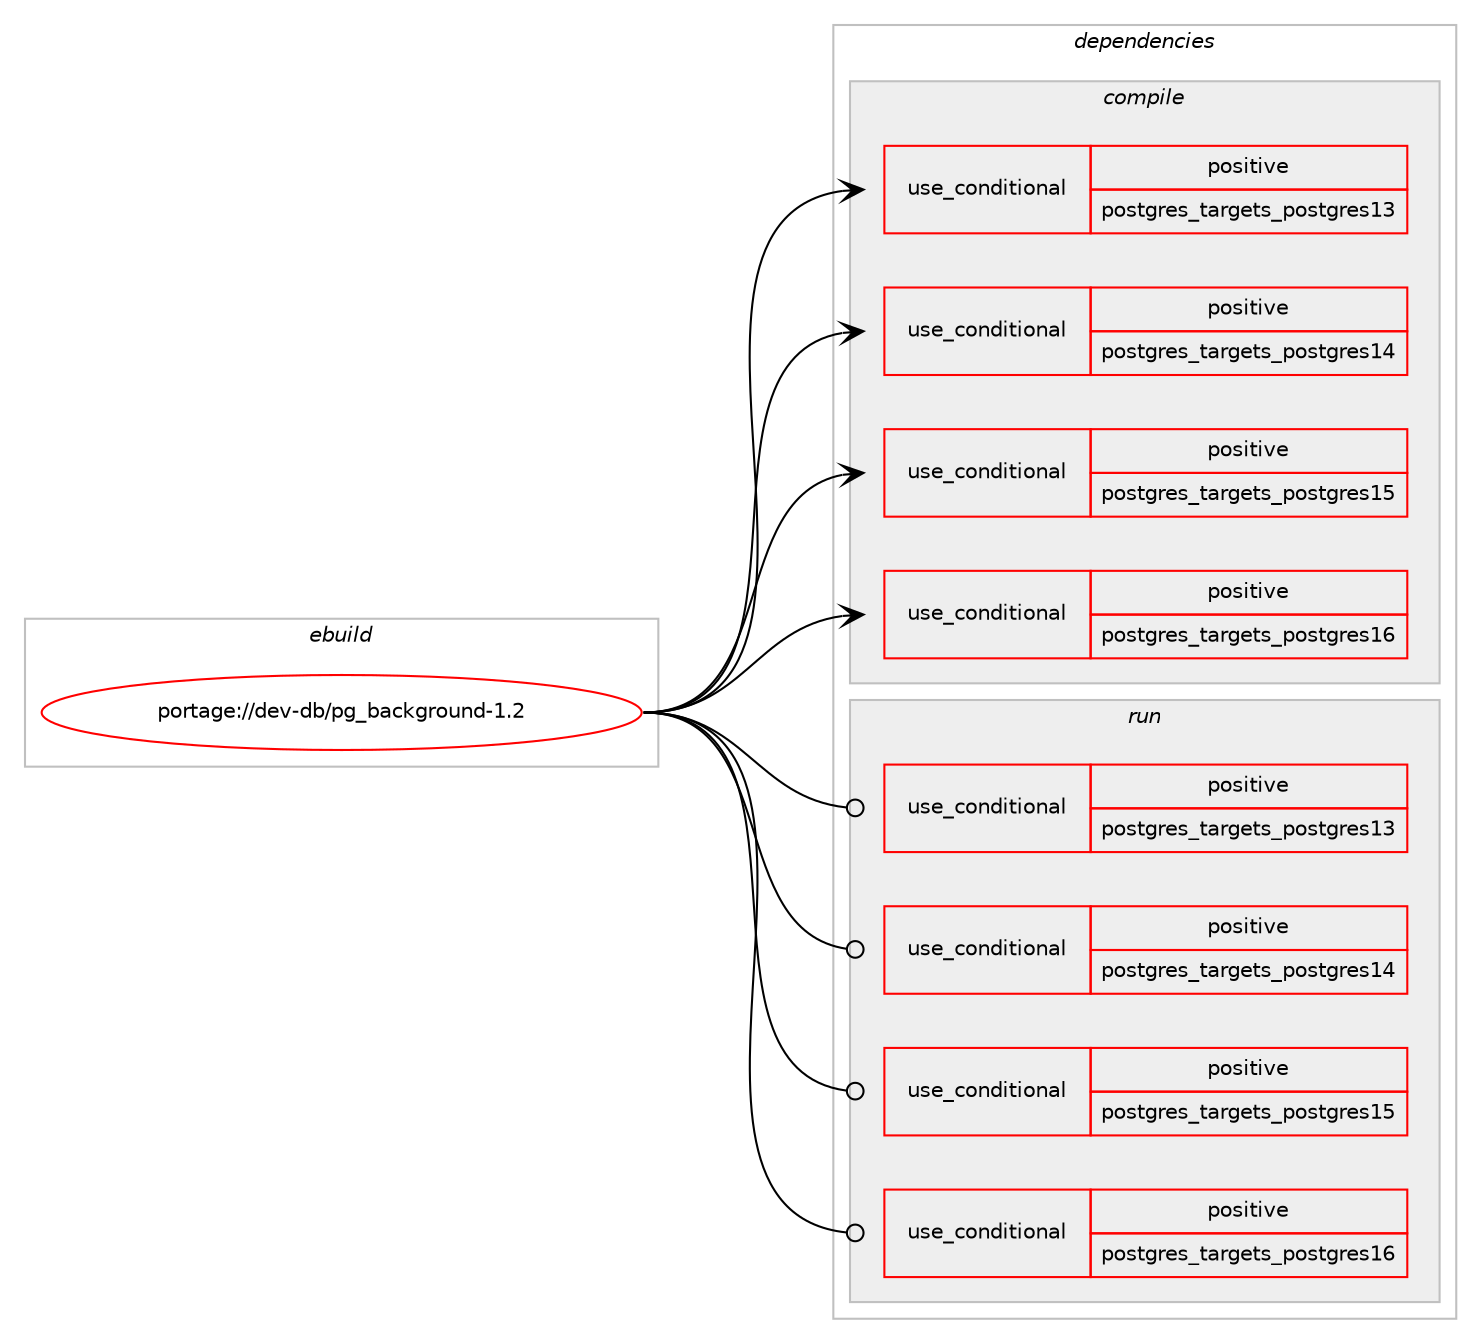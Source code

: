 digraph prolog {

# *************
# Graph options
# *************

newrank=true;
concentrate=true;
compound=true;
graph [rankdir=LR,fontname=Helvetica,fontsize=10,ranksep=1.5];#, ranksep=2.5, nodesep=0.2];
edge  [arrowhead=vee];
node  [fontname=Helvetica,fontsize=10];

# **********
# The ebuild
# **********

subgraph cluster_leftcol {
color=gray;
rank=same;
label=<<i>ebuild</i>>;
id [label="portage://dev-db/pg_background-1.2", color=red, width=4, href="../dev-db/pg_background-1.2.svg"];
}

# ****************
# The dependencies
# ****************

subgraph cluster_midcol {
color=gray;
label=<<i>dependencies</i>>;
subgraph cluster_compile {
fillcolor="#eeeeee";
style=filled;
label=<<i>compile</i>>;
subgraph cond17427 {
dependency31169 [label=<<TABLE BORDER="0" CELLBORDER="1" CELLSPACING="0" CELLPADDING="4"><TR><TD ROWSPAN="3" CELLPADDING="10">use_conditional</TD></TR><TR><TD>positive</TD></TR><TR><TD>postgres_targets_postgres13</TD></TR></TABLE>>, shape=none, color=red];
# *** BEGIN UNKNOWN DEPENDENCY TYPE (TODO) ***
# dependency31169 -> package_dependency(portage://dev-db/pg_background-1.2,install,no,dev-db,postgresql,none,[,,],[slot(13),equal],[])
# *** END UNKNOWN DEPENDENCY TYPE (TODO) ***

}
id:e -> dependency31169:w [weight=20,style="solid",arrowhead="vee"];
subgraph cond17428 {
dependency31170 [label=<<TABLE BORDER="0" CELLBORDER="1" CELLSPACING="0" CELLPADDING="4"><TR><TD ROWSPAN="3" CELLPADDING="10">use_conditional</TD></TR><TR><TD>positive</TD></TR><TR><TD>postgres_targets_postgres14</TD></TR></TABLE>>, shape=none, color=red];
# *** BEGIN UNKNOWN DEPENDENCY TYPE (TODO) ***
# dependency31170 -> package_dependency(portage://dev-db/pg_background-1.2,install,no,dev-db,postgresql,none,[,,],[slot(14),equal],[])
# *** END UNKNOWN DEPENDENCY TYPE (TODO) ***

}
id:e -> dependency31170:w [weight=20,style="solid",arrowhead="vee"];
subgraph cond17429 {
dependency31171 [label=<<TABLE BORDER="0" CELLBORDER="1" CELLSPACING="0" CELLPADDING="4"><TR><TD ROWSPAN="3" CELLPADDING="10">use_conditional</TD></TR><TR><TD>positive</TD></TR><TR><TD>postgres_targets_postgres15</TD></TR></TABLE>>, shape=none, color=red];
# *** BEGIN UNKNOWN DEPENDENCY TYPE (TODO) ***
# dependency31171 -> package_dependency(portage://dev-db/pg_background-1.2,install,no,dev-db,postgresql,none,[,,],[slot(15),equal],[])
# *** END UNKNOWN DEPENDENCY TYPE (TODO) ***

}
id:e -> dependency31171:w [weight=20,style="solid",arrowhead="vee"];
subgraph cond17430 {
dependency31172 [label=<<TABLE BORDER="0" CELLBORDER="1" CELLSPACING="0" CELLPADDING="4"><TR><TD ROWSPAN="3" CELLPADDING="10">use_conditional</TD></TR><TR><TD>positive</TD></TR><TR><TD>postgres_targets_postgres16</TD></TR></TABLE>>, shape=none, color=red];
# *** BEGIN UNKNOWN DEPENDENCY TYPE (TODO) ***
# dependency31172 -> package_dependency(portage://dev-db/pg_background-1.2,install,no,dev-db,postgresql,none,[,,],[slot(16),equal],[])
# *** END UNKNOWN DEPENDENCY TYPE (TODO) ***

}
id:e -> dependency31172:w [weight=20,style="solid",arrowhead="vee"];
}
subgraph cluster_compileandrun {
fillcolor="#eeeeee";
style=filled;
label=<<i>compile and run</i>>;
}
subgraph cluster_run {
fillcolor="#eeeeee";
style=filled;
label=<<i>run</i>>;
subgraph cond17431 {
dependency31173 [label=<<TABLE BORDER="0" CELLBORDER="1" CELLSPACING="0" CELLPADDING="4"><TR><TD ROWSPAN="3" CELLPADDING="10">use_conditional</TD></TR><TR><TD>positive</TD></TR><TR><TD>postgres_targets_postgres13</TD></TR></TABLE>>, shape=none, color=red];
# *** BEGIN UNKNOWN DEPENDENCY TYPE (TODO) ***
# dependency31173 -> package_dependency(portage://dev-db/pg_background-1.2,run,no,dev-db,postgresql,none,[,,],[slot(13),equal],[])
# *** END UNKNOWN DEPENDENCY TYPE (TODO) ***

}
id:e -> dependency31173:w [weight=20,style="solid",arrowhead="odot"];
subgraph cond17432 {
dependency31174 [label=<<TABLE BORDER="0" CELLBORDER="1" CELLSPACING="0" CELLPADDING="4"><TR><TD ROWSPAN="3" CELLPADDING="10">use_conditional</TD></TR><TR><TD>positive</TD></TR><TR><TD>postgres_targets_postgres14</TD></TR></TABLE>>, shape=none, color=red];
# *** BEGIN UNKNOWN DEPENDENCY TYPE (TODO) ***
# dependency31174 -> package_dependency(portage://dev-db/pg_background-1.2,run,no,dev-db,postgresql,none,[,,],[slot(14),equal],[])
# *** END UNKNOWN DEPENDENCY TYPE (TODO) ***

}
id:e -> dependency31174:w [weight=20,style="solid",arrowhead="odot"];
subgraph cond17433 {
dependency31175 [label=<<TABLE BORDER="0" CELLBORDER="1" CELLSPACING="0" CELLPADDING="4"><TR><TD ROWSPAN="3" CELLPADDING="10">use_conditional</TD></TR><TR><TD>positive</TD></TR><TR><TD>postgres_targets_postgres15</TD></TR></TABLE>>, shape=none, color=red];
# *** BEGIN UNKNOWN DEPENDENCY TYPE (TODO) ***
# dependency31175 -> package_dependency(portage://dev-db/pg_background-1.2,run,no,dev-db,postgresql,none,[,,],[slot(15),equal],[])
# *** END UNKNOWN DEPENDENCY TYPE (TODO) ***

}
id:e -> dependency31175:w [weight=20,style="solid",arrowhead="odot"];
subgraph cond17434 {
dependency31176 [label=<<TABLE BORDER="0" CELLBORDER="1" CELLSPACING="0" CELLPADDING="4"><TR><TD ROWSPAN="3" CELLPADDING="10">use_conditional</TD></TR><TR><TD>positive</TD></TR><TR><TD>postgres_targets_postgres16</TD></TR></TABLE>>, shape=none, color=red];
# *** BEGIN UNKNOWN DEPENDENCY TYPE (TODO) ***
# dependency31176 -> package_dependency(portage://dev-db/pg_background-1.2,run,no,dev-db,postgresql,none,[,,],[slot(16),equal],[])
# *** END UNKNOWN DEPENDENCY TYPE (TODO) ***

}
id:e -> dependency31176:w [weight=20,style="solid",arrowhead="odot"];
}
}

# **************
# The candidates
# **************

subgraph cluster_choices {
rank=same;
color=gray;
label=<<i>candidates</i>>;

}

}
